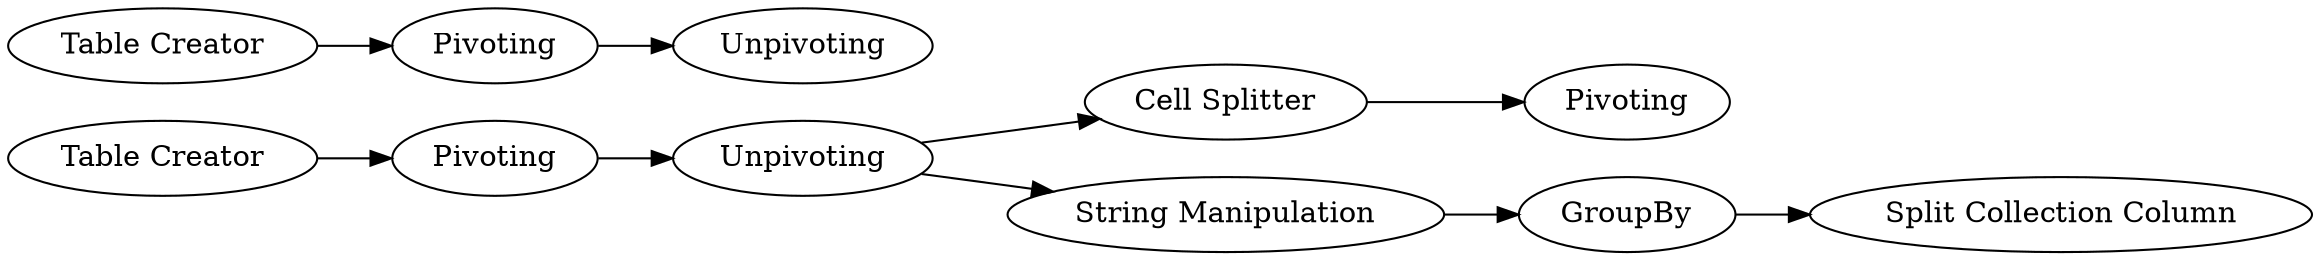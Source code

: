 digraph {
	"8578564068326627404_267" [label=GroupBy]
	"8578564068326627404_261" [label="Table Creator"]
	"8578564068326627404_269" [label="Table Creator"]
	"8578564068326627404_264" [label=Unpivoting]
	"8578564068326627404_265" [label=Pivoting]
	"8578564068326627404_262" [label=Pivoting]
	"8578564068326627404_270" [label=Pivoting]
	"8578564068326627404_263" [label=Unpivoting]
	"8578564068326627404_271" [label="Cell Splitter"]
	"8578564068326627404_268" [label="Split Collection Column"]
	"8578564068326627404_266" [label="String Manipulation"]
	"8578564068326627404_269" -> "8578564068326627404_262"
	"8578564068326627404_266" -> "8578564068326627404_267"
	"8578564068326627404_265" -> "8578564068326627404_264"
	"8578564068326627404_263" -> "8578564068326627404_266"
	"8578564068326627404_263" -> "8578564068326627404_271"
	"8578564068326627404_262" -> "8578564068326627404_263"
	"8578564068326627404_267" -> "8578564068326627404_268"
	"8578564068326627404_261" -> "8578564068326627404_265"
	"8578564068326627404_271" -> "8578564068326627404_270"
	rankdir=LR
}
